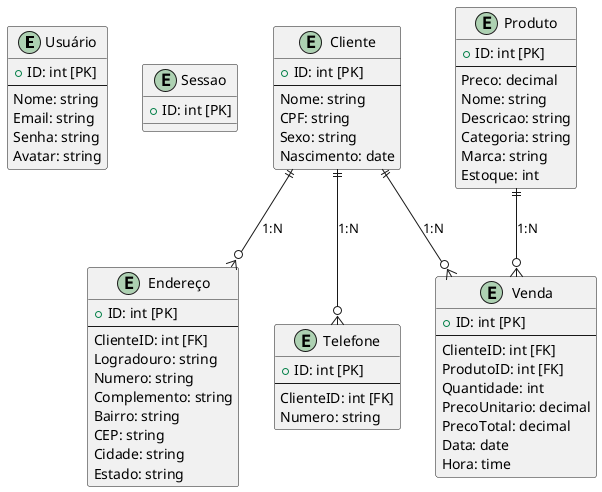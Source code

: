 @startuml
entity "Usuário" as Usuario {
  +ID: int [PK]
  --
  Nome: string
  Email: string
  Senha: string
  Avatar: string
}

entity "Sessao" as Sessao {
  +ID: int [PK]
}

entity "Cliente" as Cliente {
  +ID: int [PK]
  --
  Nome: string
  CPF: string
  Sexo: string
  Nascimento: date
}

entity "Endereço" as Endereco {
  +ID: int [PK]
  --
  ClienteID: int [FK]
  Logradouro: string
  Numero: string
  Complemento: string
  Bairro: string
  CEP: string
  Cidade: string
  Estado: string
}

entity "Telefone" as Telefone {
  +ID: int [PK]
  --
  ClienteID: int [FK]
  Numero: string
}

entity "Produto" as Produto {
  +ID: int [PK]
  --
  Preco: decimal
  Nome: string
  Descricao: string
  Categoria: string
  Marca: string
  Estoque: int
}

entity "Venda" as Venda {
  +ID: int [PK]
  --
  ClienteID: int [FK]
  ProdutoID: int [FK]
  Quantidade: int
  PrecoUnitario: decimal
  PrecoTotal: decimal
  Data: date
  Hora: time
}

' Cardinality
Cliente ||--o{ Endereco: "1:N"
Cliente ||--o{ Telefone: "1:N"
Cliente ||--o{ Venda: "1:N"
Produto ||--o{ Venda: "1:N"
@enduml
